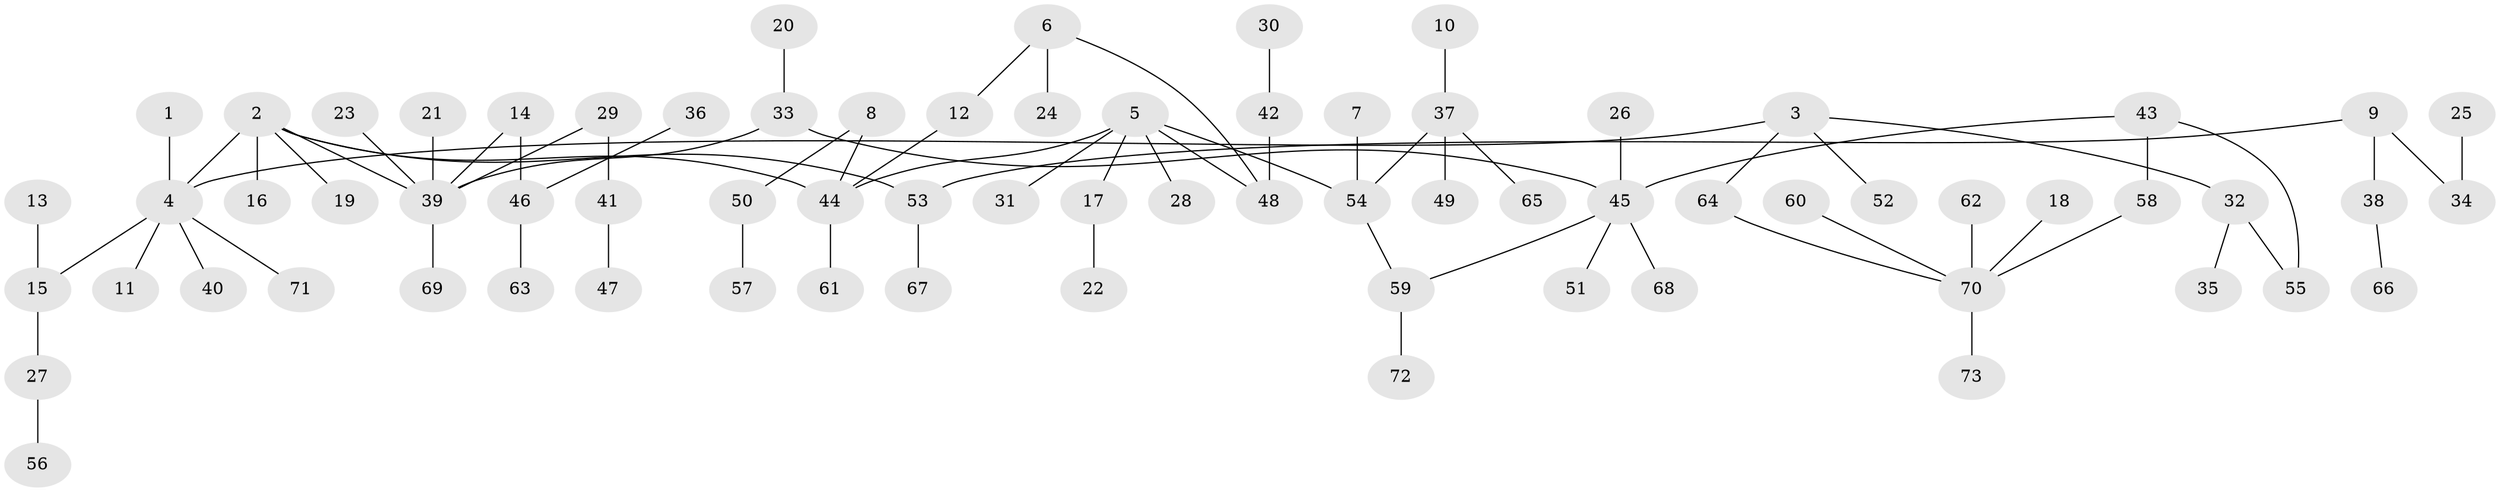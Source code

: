 // original degree distribution, {6: 0.02054794520547945, 1: 0.4726027397260274, 4: 0.0821917808219178, 3: 0.1506849315068493, 5: 0.0273972602739726, 2: 0.23972602739726026, 7: 0.00684931506849315}
// Generated by graph-tools (version 1.1) at 2025/49/03/09/25 03:49:18]
// undirected, 73 vertices, 76 edges
graph export_dot {
graph [start="1"]
  node [color=gray90,style=filled];
  1;
  2;
  3;
  4;
  5;
  6;
  7;
  8;
  9;
  10;
  11;
  12;
  13;
  14;
  15;
  16;
  17;
  18;
  19;
  20;
  21;
  22;
  23;
  24;
  25;
  26;
  27;
  28;
  29;
  30;
  31;
  32;
  33;
  34;
  35;
  36;
  37;
  38;
  39;
  40;
  41;
  42;
  43;
  44;
  45;
  46;
  47;
  48;
  49;
  50;
  51;
  52;
  53;
  54;
  55;
  56;
  57;
  58;
  59;
  60;
  61;
  62;
  63;
  64;
  65;
  66;
  67;
  68;
  69;
  70;
  71;
  72;
  73;
  1 -- 4 [weight=1.0];
  2 -- 4 [weight=1.0];
  2 -- 16 [weight=1.0];
  2 -- 19 [weight=1.0];
  2 -- 39 [weight=1.0];
  2 -- 44 [weight=1.0];
  2 -- 53 [weight=1.0];
  3 -- 4 [weight=1.0];
  3 -- 32 [weight=1.0];
  3 -- 52 [weight=1.0];
  3 -- 64 [weight=1.0];
  4 -- 11 [weight=1.0];
  4 -- 15 [weight=1.0];
  4 -- 40 [weight=1.0];
  4 -- 71 [weight=1.0];
  5 -- 17 [weight=1.0];
  5 -- 28 [weight=1.0];
  5 -- 31 [weight=1.0];
  5 -- 44 [weight=1.0];
  5 -- 48 [weight=1.0];
  5 -- 54 [weight=1.0];
  6 -- 12 [weight=1.0];
  6 -- 24 [weight=1.0];
  6 -- 48 [weight=1.0];
  7 -- 54 [weight=1.0];
  8 -- 44 [weight=1.0];
  8 -- 50 [weight=1.0];
  9 -- 34 [weight=1.0];
  9 -- 38 [weight=1.0];
  9 -- 53 [weight=1.0];
  10 -- 37 [weight=1.0];
  12 -- 44 [weight=1.0];
  13 -- 15 [weight=1.0];
  14 -- 39 [weight=1.0];
  14 -- 46 [weight=1.0];
  15 -- 27 [weight=1.0];
  17 -- 22 [weight=1.0];
  18 -- 70 [weight=1.0];
  20 -- 33 [weight=1.0];
  21 -- 39 [weight=1.0];
  23 -- 39 [weight=1.0];
  25 -- 34 [weight=1.0];
  26 -- 45 [weight=1.0];
  27 -- 56 [weight=1.0];
  29 -- 39 [weight=1.0];
  29 -- 41 [weight=1.0];
  30 -- 42 [weight=1.0];
  32 -- 35 [weight=1.0];
  32 -- 55 [weight=1.0];
  33 -- 39 [weight=1.0];
  33 -- 45 [weight=1.0];
  36 -- 46 [weight=1.0];
  37 -- 49 [weight=1.0];
  37 -- 54 [weight=1.0];
  37 -- 65 [weight=1.0];
  38 -- 66 [weight=1.0];
  39 -- 69 [weight=1.0];
  41 -- 47 [weight=1.0];
  42 -- 48 [weight=1.0];
  43 -- 45 [weight=1.0];
  43 -- 55 [weight=1.0];
  43 -- 58 [weight=1.0];
  44 -- 61 [weight=1.0];
  45 -- 51 [weight=1.0];
  45 -- 59 [weight=1.0];
  45 -- 68 [weight=1.0];
  46 -- 63 [weight=1.0];
  50 -- 57 [weight=1.0];
  53 -- 67 [weight=1.0];
  54 -- 59 [weight=1.0];
  58 -- 70 [weight=1.0];
  59 -- 72 [weight=1.0];
  60 -- 70 [weight=1.0];
  62 -- 70 [weight=1.0];
  64 -- 70 [weight=1.0];
  70 -- 73 [weight=1.0];
}
